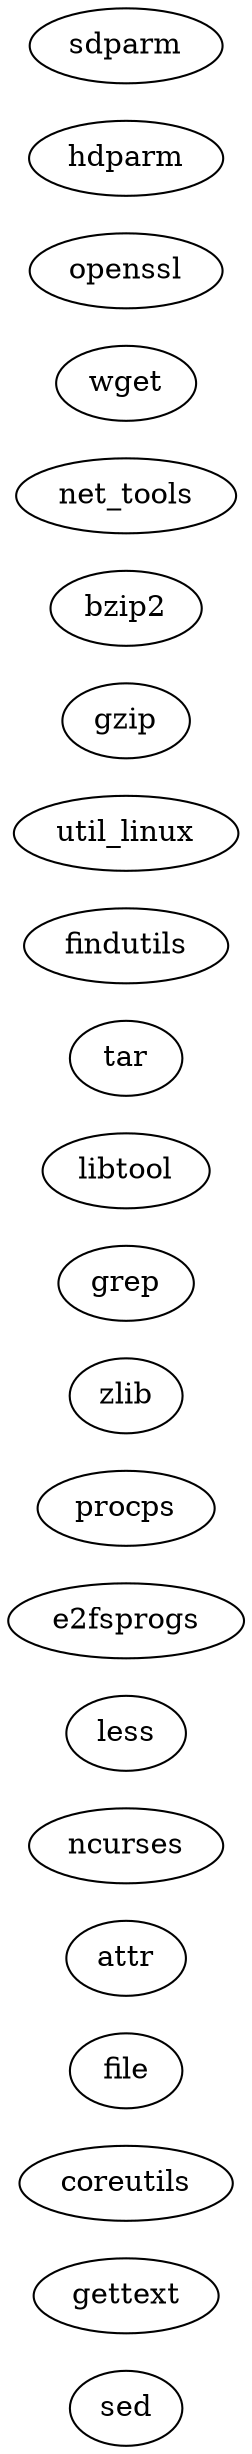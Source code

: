 digraph G {
	graph [layout=dot rankdir=LR]

sed
gettext
coreutils
file
attr
ncurses
less

e2fsprogs
procps
zlib
grep
libtool
tar
findutils
util_linux
gzip
bzip2
net_tools
wget
openssl

hdparm
sdparm

}

